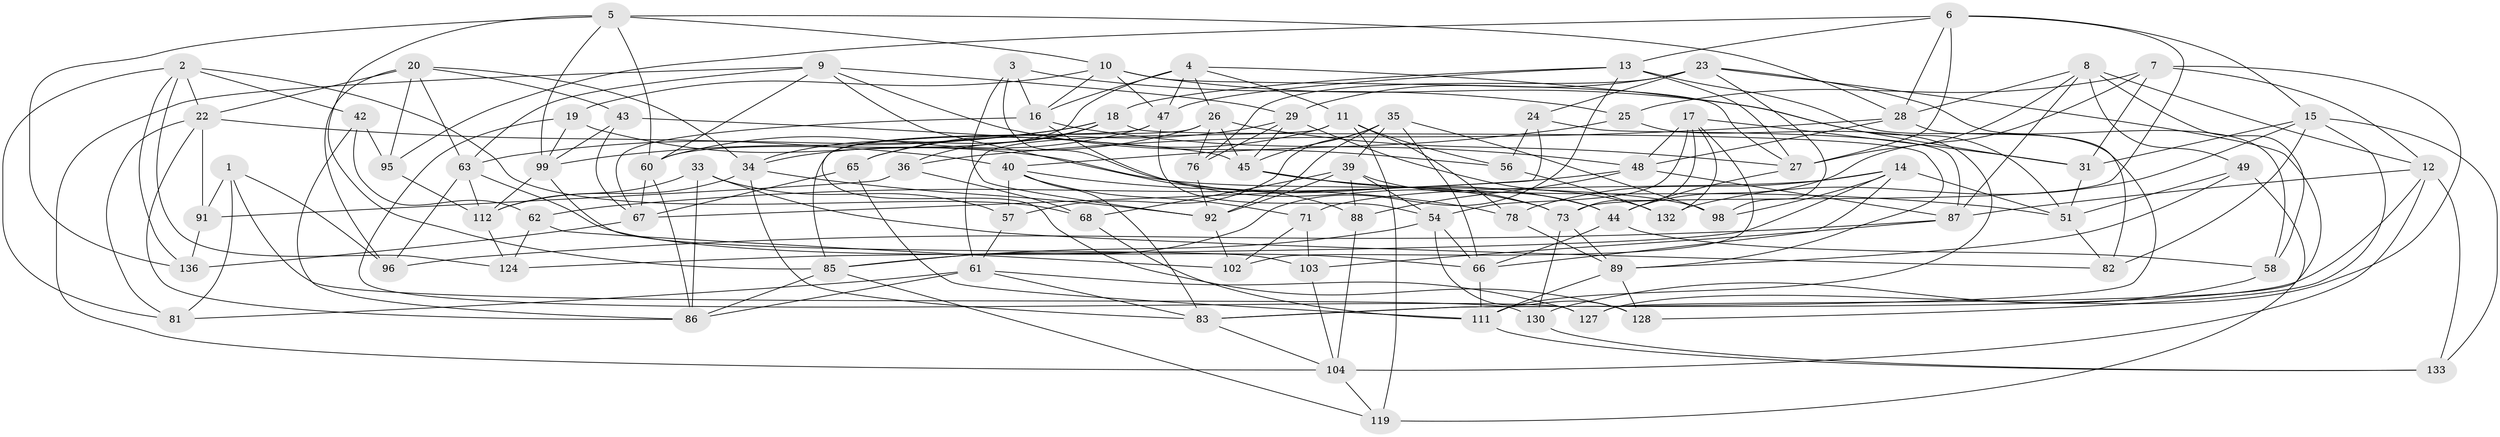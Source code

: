 // Generated by graph-tools (version 1.1) at 2025/24/03/03/25 07:24:26]
// undirected, 86 vertices, 221 edges
graph export_dot {
graph [start="1"]
  node [color=gray90,style=filled];
  1;
  2 [super="+37"];
  3;
  4 [super="+32"];
  5 [super="+75"];
  6 [super="+84"];
  7 [super="+41"];
  8 [super="+79"];
  9 [super="+59"];
  10 [super="+69"];
  11 [super="+90"];
  12 [super="+38"];
  13 [super="+131"];
  14 [super="+30"];
  15 [super="+21"];
  16 [super="+105"];
  17 [super="+100"];
  18 [super="+52"];
  19;
  20 [super="+93"];
  22 [super="+129"];
  23 [super="+55"];
  24;
  25;
  26 [super="+121"];
  27 [super="+46"];
  28 [super="+70"];
  29 [super="+64"];
  31 [super="+125"];
  33;
  34 [super="+72"];
  35 [super="+74"];
  36;
  39 [super="+80"];
  40 [super="+50"];
  42;
  43;
  44 [super="+53"];
  45 [super="+106"];
  47 [super="+134"];
  48 [super="+120"];
  49;
  51 [super="+115"];
  54 [super="+77"];
  56;
  57;
  58;
  60 [super="+122"];
  61 [super="+107"];
  62;
  63 [super="+114"];
  65;
  66 [super="+110"];
  67 [super="+135"];
  68;
  71;
  73 [super="+97"];
  76;
  78;
  81;
  82;
  83 [super="+101"];
  85 [super="+117"];
  86 [super="+94"];
  87 [super="+109"];
  88;
  89 [super="+126"];
  91;
  92 [super="+116"];
  95;
  96;
  98;
  99 [super="+113"];
  102;
  103;
  104 [super="+108"];
  111 [super="+118"];
  112 [super="+123"];
  119;
  124;
  127;
  128;
  130;
  132;
  133;
  136;
  1 -- 96;
  1 -- 130;
  1 -- 91;
  1 -- 81;
  2 -- 22;
  2 -- 136;
  2 -- 124;
  2 -- 81;
  2 -- 42;
  2 -- 68;
  3 -- 44;
  3 -- 16;
  3 -- 25;
  3 -- 92;
  4 -- 47;
  4 -- 16;
  4 -- 60;
  4 -- 51;
  4 -- 26;
  4 -- 11;
  5 -- 136;
  5 -- 99;
  5 -- 10;
  5 -- 85;
  5 -- 28;
  5 -- 60;
  6 -- 95;
  6 -- 73;
  6 -- 13;
  6 -- 28;
  6 -- 15;
  6 -- 27;
  7 -- 44;
  7 -- 12;
  7 -- 25;
  7 -- 127;
  7 -- 31 [weight=2];
  8 -- 87;
  8 -- 49;
  8 -- 58;
  8 -- 28;
  8 -- 12;
  8 -- 27;
  9 -- 56;
  9 -- 60;
  9 -- 104;
  9 -- 88;
  9 -- 63;
  9 -- 29;
  10 -- 31;
  10 -- 47;
  10 -- 16;
  10 -- 19;
  10 -- 27;
  11 -- 65;
  11 -- 119;
  11 -- 78;
  11 -- 56;
  11 -- 61;
  12 -- 133;
  12 -- 87;
  12 -- 104;
  12 -- 83;
  13 -- 27;
  13 -- 18;
  13 -- 85;
  13 -- 47;
  13 -- 83;
  14 -- 51;
  14 -- 66;
  14 -- 78;
  14 -- 98;
  14 -- 124;
  14 -- 71;
  15 -- 133;
  15 -- 128;
  15 -- 82;
  15 -- 132;
  15 -- 31;
  16 -- 48;
  16 -- 73;
  16 -- 67;
  17 -- 132;
  17 -- 54;
  17 -- 73;
  17 -- 102;
  17 -- 48;
  17 -- 31;
  18 -- 89;
  18 -- 36;
  18 -- 63;
  18 -- 99;
  18 -- 34;
  19 -- 99;
  19 -- 98;
  19 -- 127;
  20 -- 96;
  20 -- 22;
  20 -- 43;
  20 -- 95;
  20 -- 63;
  20 -- 34;
  22 -- 81;
  22 -- 86;
  22 -- 40;
  22 -- 91;
  23 -- 98;
  23 -- 127;
  23 -- 58;
  23 -- 24;
  23 -- 76;
  23 -- 29;
  24 -- 56;
  24 -- 87;
  24 -- 67;
  25 -- 40;
  25 -- 111;
  26 -- 76;
  26 -- 27;
  26 -- 34;
  26 -- 45;
  26 -- 85;
  27 -- 44;
  28 -- 82;
  28 -- 36;
  28 -- 48;
  29 -- 45;
  29 -- 65;
  29 -- 132;
  29 -- 76;
  31 -- 51;
  33 -- 57;
  33 -- 82;
  33 -- 112;
  33 -- 86;
  34 -- 92;
  34 -- 112;
  34 -- 83;
  35 -- 57;
  35 -- 45;
  35 -- 92;
  35 -- 66;
  35 -- 98;
  35 -- 39;
  36 -- 68;
  36 -- 91;
  39 -- 54;
  39 -- 68;
  39 -- 92;
  39 -- 88;
  39 -- 44;
  40 -- 78;
  40 -- 83;
  40 -- 71;
  40 -- 57;
  42 -- 62;
  42 -- 95;
  42 -- 86;
  43 -- 45;
  43 -- 67;
  43 -- 99;
  44 -- 66;
  44 -- 58;
  45 -- 73;
  45 -- 51;
  47 -- 128;
  47 -- 60;
  47 -- 54;
  48 -- 88;
  48 -- 62;
  48 -- 87;
  49 -- 119;
  49 -- 51;
  49 -- 89;
  51 -- 82;
  54 -- 85;
  54 -- 128;
  54 -- 66;
  56 -- 132;
  57 -- 61;
  58 -- 130;
  60 -- 86;
  60 -- 67;
  61 -- 86;
  61 -- 81;
  61 -- 83;
  61 -- 127;
  62 -- 102;
  62 -- 124;
  63 -- 66;
  63 -- 112;
  63 -- 96;
  65 -- 67;
  65 -- 111;
  66 -- 111;
  67 -- 136;
  68 -- 111;
  71 -- 103;
  71 -- 102;
  73 -- 130;
  73 -- 89;
  76 -- 92;
  78 -- 89;
  83 -- 104;
  85 -- 119;
  85 -- 86;
  87 -- 96;
  87 -- 103;
  88 -- 104;
  89 -- 111;
  89 -- 128;
  91 -- 136;
  92 -- 102;
  95 -- 112;
  99 -- 112;
  99 -- 103;
  103 -- 104;
  104 -- 119;
  111 -- 133;
  112 -- 124;
  130 -- 133;
}
